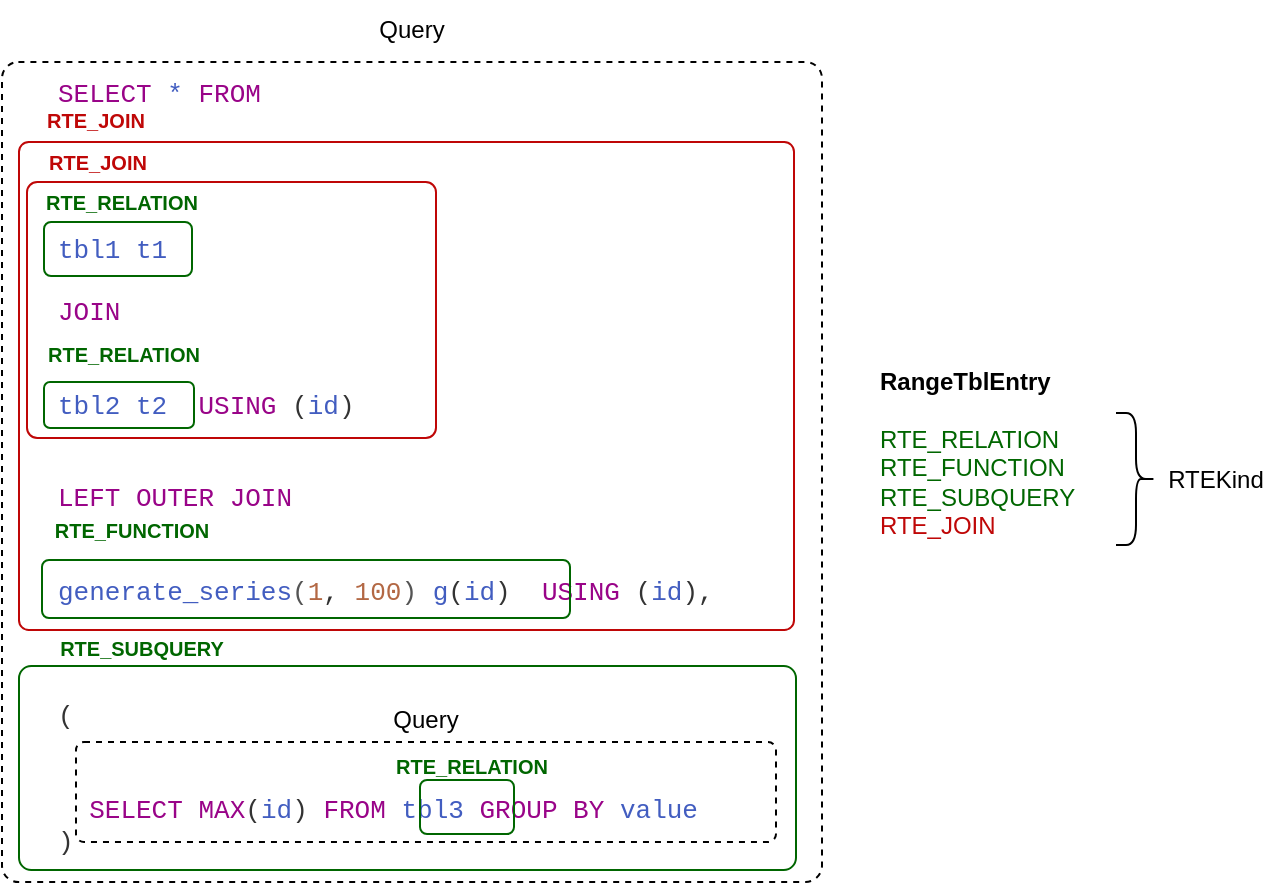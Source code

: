 <mxfile version="24.7.8">
  <diagram name="Страница — 1" id="Zvr2eW7H0rXLNG6UFAMz">
    <mxGraphModel dx="1472" dy="591" grid="1" gridSize="10" guides="1" tooltips="1" connect="1" arrows="1" fold="1" page="1" pageScale="1" pageWidth="827" pageHeight="1169" math="0" shadow="0">
      <root>
        <mxCell id="0" />
        <mxCell id="1" parent="0" />
        <UserObject label="&lt;div style=&quot;font-size: 13px;&quot;&gt;&lt;span style=&quot;background-color: initial; font-size: 13px;&quot;&gt;&lt;font style=&quot;font-size: 13px;&quot; color=&quot;#990488&quot;&gt;SELECT&lt;/font&gt;&amp;nbsp;&lt;font style=&quot;font-size: 13px;&quot; color=&quot;#425dc0&quot;&gt;*&lt;/font&gt;&lt;font style=&quot;font-size: 13px;&quot; color=&quot;#990488&quot;&gt;&amp;nbsp;FROM&lt;/font&gt;&lt;/span&gt;&lt;/div&gt;&lt;div style=&quot;font-size: 13px;&quot;&gt;&lt;span style=&quot;background-color: initial; font-size: 13px;&quot;&gt;&amp;nbsp;&lt;/span&gt;&lt;/div&gt;&lt;div style=&quot;font-size: 13px;&quot;&gt;&lt;span style=&quot;background-color: initial; font-size: 13px;&quot;&gt;&lt;font style=&quot;font-size: 13px;&quot; color=&quot;#425dc0&quot;&gt;&lt;br style=&quot;font-size: 13px;&quot;&gt;&lt;/font&gt;&lt;/span&gt;&lt;/div&gt;&lt;div style=&quot;font-size: 13px;&quot;&gt;&lt;span style=&quot;background-color: initial; font-size: 13px;&quot;&gt;&lt;font style=&quot;font-size: 13px;&quot; color=&quot;#425dc0&quot;&gt;&lt;br style=&quot;font-size: 13px;&quot;&gt;&lt;/font&gt;&lt;/span&gt;&lt;/div&gt;&lt;div style=&quot;font-size: 13px;&quot;&gt;&lt;span style=&quot;background-color: initial; font-size: 13px;&quot;&gt;&lt;font style=&quot;font-size: 13px;&quot; color=&quot;#425dc0&quot;&gt;&lt;br style=&quot;font-size: 13px;&quot;&gt;&lt;/font&gt;&lt;/span&gt;&lt;/div&gt;&lt;div style=&quot;font-size: 13px;&quot;&gt;&lt;span style=&quot;background-color: initial; font-size: 13px;&quot;&gt;&lt;font style=&quot;font-size: 13px;&quot; color=&quot;#425dc0&quot;&gt;tbl1 t1&lt;/font&gt;&lt;font style=&quot;font-size: 13px;&quot; color=&quot;#990488&quot;&gt;&amp;nbsp;&lt;/font&gt;&lt;/span&gt;&lt;/div&gt;&lt;div style=&quot;font-size: 13px;&quot;&gt;&lt;span style=&quot;background-color: initial; color: rgb(153, 4, 136); font-size: 13px;&quot;&gt;&lt;br style=&quot;font-size: 13px;&quot;&gt;&lt;/span&gt;&lt;/div&gt;&lt;div style=&quot;font-size: 13px;&quot;&gt;&lt;span style=&quot;background-color: initial; color: rgb(153, 4, 136); font-size: 13px;&quot;&gt;JOIN&amp;nbsp;&lt;/span&gt;&lt;/div&gt;&lt;div style=&quot;font-size: 13px;&quot;&gt;&lt;span style=&quot;background-color: initial; color: rgb(66, 93, 192); font-size: 13px;&quot;&gt;&lt;br style=&quot;font-size: 13px;&quot;&gt;&lt;/span&gt;&lt;/div&gt;&lt;div style=&quot;font-size: 13px;&quot;&gt;&lt;span style=&quot;background-color: initial; color: rgb(66, 93, 192); font-size: 13px;&quot;&gt;&lt;br&gt;&lt;/span&gt;&lt;/div&gt;&lt;div style=&quot;font-size: 13px;&quot;&gt;&lt;span style=&quot;background-color: initial; color: rgb(66, 93, 192); font-size: 13px;&quot;&gt;tbl2 t2&amp;nbsp;&amp;nbsp;&lt;/span&gt;&lt;font style=&quot;background-color: initial; font-size: 13px;&quot; color=&quot;#990488&quot;&gt;USING&lt;/font&gt;&lt;span style=&quot;background-color: initial; color: rgb(66, 93, 192); font-size: 13px;&quot;&gt;&amp;nbsp;&lt;/span&gt;&lt;font style=&quot;background-color: initial; color: rgb(51, 51, 51); font-size: 13px;&quot; color=&quot;#333333&quot;&gt;(&lt;/font&gt;&lt;font style=&quot;background-color: initial; font-size: 13px;&quot; color=&quot;#425dc0&quot;&gt;id&lt;/font&gt;&lt;font style=&quot;background-color: initial; color: rgb(51, 51, 51); font-size: 13px;&quot; color=&quot;#333333&quot;&gt;)&lt;/font&gt;&lt;br style=&quot;font-size: 13px;&quot;&gt;&lt;/div&gt;&lt;div style=&quot;color: rgb(51, 51, 51); font-size: 13px;&quot;&gt;&lt;font style=&quot;font-size: 13px;&quot; color=&quot;#333333&quot;&gt;&lt;br style=&quot;font-size: 13px;&quot;&gt;&lt;/font&gt;&lt;/div&gt;&lt;div style=&quot;font-size: 13px;&quot;&gt;&lt;br style=&quot;font-size: 13px;&quot;&gt;&lt;/div&gt;&lt;div style=&quot;font-size: 13px;&quot;&gt;&lt;font style=&quot;font-size: 13px;&quot; color=&quot;#990488&quot;&gt;LEFT OUTER JOIN&lt;/font&gt;&lt;/div&gt;&lt;div style=&quot;font-size: 13px;&quot;&gt;&lt;font style=&quot;font-size: 13px;&quot; color=&quot;#990488&quot;&gt;&lt;br&gt;&lt;/font&gt;&lt;/div&gt;&lt;div style=&quot;font-size: 13px;&quot;&gt;&lt;font style=&quot;font-size: 13px;&quot; color=&quot;#425dc0&quot;&gt;&lt;br style=&quot;font-size: 13px;&quot;&gt;&lt;/font&gt;&lt;/div&gt;&lt;div style=&quot;font-size: 13px;&quot;&gt;&lt;font style=&quot;font-size: 13px;&quot; color=&quot;#425dc0&quot;&gt;generate_series&lt;/font&gt;&lt;font style=&quot;font-size: 13px;&quot; color=&quot;#545454&quot;&gt;(&lt;/font&gt;&lt;font style=&quot;font-size: 13px;&quot; color=&quot;#b36844&quot;&gt;1&lt;/font&gt;&lt;font style=&quot;font-size: 13px;&quot; color=&quot;#313131&quot;&gt;,&lt;/font&gt;&lt;font style=&quot;font-size: 13px;&quot; color=&quot;#990488&quot;&gt; &lt;/font&gt;&lt;font style=&quot;font-size: 13px;&quot; color=&quot;#b36844&quot;&gt;100&lt;/font&gt;&lt;font style=&quot;font-size: 13px;&quot; color=&quot;#545454&quot;&gt;)&lt;/font&gt;&lt;font style=&quot;font-size: 13px;&quot; color=&quot;#990488&quot;&gt; &lt;/font&gt;&lt;font style=&quot;font-size: 13px;&quot; color=&quot;#425dc0&quot;&gt;g&lt;/font&gt;&lt;font style=&quot;background-color: initial; color: rgb(51, 51, 51); font-size: 13px;&quot; color=&quot;#333333&quot;&gt;(&lt;/font&gt;&lt;font style=&quot;background-color: initial; font-size: 13px;&quot; color=&quot;#425dc0&quot;&gt;id&lt;/font&gt;&lt;font style=&quot;background-color: initial; color: rgb(51, 51, 51); font-size: 13px;&quot; color=&quot;#333333&quot;&gt;)&amp;nbsp;&amp;nbsp;&lt;/font&gt;&lt;font style=&quot;background-color: initial;&quot; color=&quot;#990488&quot;&gt;USING&amp;nbsp;&lt;/font&gt;&lt;font style=&quot;background-color: initial; color: rgb(51, 51, 51);&quot; color=&quot;#333333&quot;&gt;(&lt;/font&gt;&lt;font style=&quot;background-color: initial;&quot; color=&quot;#425dc0&quot;&gt;id&lt;/font&gt;&lt;font style=&quot;background-color: initial; color: rgb(51, 51, 51);&quot; color=&quot;#333333&quot;&gt;),&lt;/font&gt;&lt;/div&gt;&lt;div style=&quot;color: rgb(51, 51, 51); font-size: 13px;&quot;&gt;&lt;br&gt;&lt;/div&gt;&lt;div style=&quot;color: rgb(51, 51, 51); font-size: 13px;&quot;&gt;&lt;br&gt;&lt;/div&gt;&lt;div style=&quot;color: rgb(51, 51, 51); font-size: 13px;&quot;&gt;&lt;br&gt;&lt;/div&gt;&lt;font style=&quot;font-size: 13px;&quot; color=&quot;#333333&quot;&gt;(&lt;/font&gt;&lt;div&gt;&lt;font style=&quot;background-color: initial; font-size: 13px;&quot; color=&quot;#990488&quot;&gt;&lt;br&gt;&lt;/font&gt;&lt;/div&gt;&lt;div&gt;&lt;font style=&quot;background-color: initial; font-size: 13px;&quot; color=&quot;#990488&quot;&gt;&lt;br&gt;&lt;/font&gt;&lt;/div&gt;&lt;div&gt;&lt;font style=&quot;background-color: initial; font-size: 13px;&quot; color=&quot;#990488&quot;&gt;&amp;nbsp; SELECT&lt;/font&gt;&lt;span style=&quot;background-color: initial; font-size: 13px;&quot;&gt; &lt;/span&gt;&lt;font style=&quot;background-color: initial; font-size: 13px;&quot; color=&quot;#990488&quot;&gt;MAX&lt;/font&gt;&lt;font style=&quot;background-color: initial; font-size: 13px;&quot; color=&quot;#333333&quot;&gt;(&lt;/font&gt;&lt;font style=&quot;background-color: initial; font-size: 13px;&quot; color=&quot;#425dc0&quot;&gt;id&lt;/font&gt;&lt;font style=&quot;background-color: initial; font-size: 13px;&quot; color=&quot;#333333&quot;&gt;)&lt;/font&gt;&lt;span style=&quot;background-color: initial; font-size: 13px;&quot;&gt;&amp;nbsp;&lt;/span&gt;&lt;font style=&quot;background-color: initial; font-size: 13px;&quot; color=&quot;#990488&quot;&gt;FROM&lt;/font&gt;&lt;span style=&quot;background-color: initial; font-size: 13px;&quot;&gt; &lt;/span&gt;&lt;font style=&quot;background-color: initial; font-size: 13px;&quot; color=&quot;#425dc0&quot;&gt;tbl3&lt;/font&gt;&lt;span style=&quot;background-color: initial; font-size: 13px;&quot;&gt;&amp;nbsp;&lt;/span&gt;&lt;font style=&quot;background-color: initial; font-size: 13px;&quot; color=&quot;#990488&quot;&gt;GROUP BY&lt;/font&gt;&lt;font style=&quot;background-color: initial; font-size: 13px;&quot; color=&quot;#425dc0&quot;&gt; value&lt;/font&gt;&lt;/div&gt;&lt;div&gt;&lt;span style=&quot;background-color: initial; color: rgb(51, 51, 51);&quot;&gt;)&lt;/span&gt;&lt;br&gt;&lt;/div&gt;" link="explain select t1.value, max(t1.id) from tbl t1&#xa;join&#xa;(select id from tbl where value = 1 or value = 2) t2&#xa;using (id)&#xa;group by t1.value&#xa;having count(t1.id) &gt; 100;" id="W669uPvKT1c0R3ufBaIu-1">
          <mxCell style="text;html=1;align=left;verticalAlign=middle;whiteSpace=wrap;rounded=0;fontFamily=Courier New;shadow=0;horizontal=1;spacing=2;fontSize=13;" parent="1" vertex="1">
            <mxGeometry x="249" y="149" width="391" height="407" as="geometry" />
          </mxCell>
        </UserObject>
        <mxCell id="gRIM112ALjNljpeR_7gf-1" value="" style="rounded=1;whiteSpace=wrap;html=1;fillColor=none;align=left;verticalAlign=top;arcSize=13;strokeColor=#006600;" parent="1" vertex="1">
          <mxGeometry x="244" y="230" width="74" height="27" as="geometry" />
        </mxCell>
        <mxCell id="gRIM112ALjNljpeR_7gf-2" value="RTE_RELATION" style="text;html=1;align=center;verticalAlign=middle;whiteSpace=wrap;rounded=0;fontSize=10;fontStyle=1;fontColor=#006600;" parent="1" vertex="1">
          <mxGeometry x="235.5" y="205" width="94" height="30" as="geometry" />
        </mxCell>
        <mxCell id="gRIM112ALjNljpeR_7gf-3" value="" style="rounded=1;whiteSpace=wrap;html=1;fillColor=none;align=left;verticalAlign=top;arcSize=13;strokeColor=#006600;" parent="1" vertex="1">
          <mxGeometry x="244" y="310" width="75" height="23" as="geometry" />
        </mxCell>
        <mxCell id="gRIM112ALjNljpeR_7gf-4" value="RTE_RELATION" style="text;html=1;align=center;verticalAlign=middle;whiteSpace=wrap;rounded=0;fontSize=10;fontStyle=1;fontColor=#006600;" parent="1" vertex="1">
          <mxGeometry x="236.5" y="281" width="94" height="30" as="geometry" />
        </mxCell>
        <mxCell id="gRIM112ALjNljpeR_7gf-5" value="" style="rounded=1;whiteSpace=wrap;html=1;fillColor=none;align=left;verticalAlign=top;arcSize=4;fontColor=#BF0707;labelBorderColor=#BF0707;strokeColor=#BF0707;" parent="1" vertex="1">
          <mxGeometry x="235.5" y="210" width="204.5" height="128" as="geometry" />
        </mxCell>
        <mxCell id="gRIM112ALjNljpeR_7gf-6" value="RTE_JOIN" style="text;html=1;align=center;verticalAlign=middle;whiteSpace=wrap;rounded=0;fontSize=10;fontStyle=1;fontColor=#BF0707;" parent="1" vertex="1">
          <mxGeometry x="224" y="185" width="94" height="30" as="geometry" />
        </mxCell>
        <mxCell id="gRIM112ALjNljpeR_7gf-7" value="" style="rounded=1;whiteSpace=wrap;html=1;fillColor=none;align=left;verticalAlign=top;arcSize=12;strokeColor=#006600;" parent="1" vertex="1">
          <mxGeometry x="243" y="399" width="264" height="29" as="geometry" />
        </mxCell>
        <mxCell id="gRIM112ALjNljpeR_7gf-8" value="RTE_FUNCTION" style="text;html=1;align=center;verticalAlign=middle;whiteSpace=wrap;rounded=0;fontSize=10;fontStyle=1;fontColor=#006600;" parent="1" vertex="1">
          <mxGeometry x="241" y="369" width="94" height="30" as="geometry" />
        </mxCell>
        <mxCell id="gRIM112ALjNljpeR_7gf-9" value="" style="rounded=1;whiteSpace=wrap;html=1;fillColor=none;align=left;verticalAlign=top;arcSize=2;strokeColor=#BF0707;" parent="1" vertex="1">
          <mxGeometry x="231.5" y="190" width="387.5" height="244" as="geometry" />
        </mxCell>
        <mxCell id="gRIM112ALjNljpeR_7gf-10" value="RTE_JOIN" style="text;html=1;align=center;verticalAlign=middle;whiteSpace=wrap;rounded=0;fontSize=10;fontStyle=1;fontColor=#BF0707;" parent="1" vertex="1">
          <mxGeometry x="223" y="164" width="94" height="30" as="geometry" />
        </mxCell>
        <mxCell id="gRIM112ALjNljpeR_7gf-11" value="" style="rounded=1;whiteSpace=wrap;html=1;fillColor=none;align=left;verticalAlign=top;arcSize=6;strokeColor=#006600;" parent="1" vertex="1">
          <mxGeometry x="231.5" y="452" width="388.5" height="102" as="geometry" />
        </mxCell>
        <mxCell id="gRIM112ALjNljpeR_7gf-12" value="RTE_SUBQUERY" style="text;html=1;align=center;verticalAlign=middle;whiteSpace=wrap;rounded=0;fontSize=10;fontStyle=1;fontColor=#006600;" parent="1" vertex="1">
          <mxGeometry x="246" y="428" width="94" height="30" as="geometry" />
        </mxCell>
        <mxCell id="LGMg5mJXS91rKiLZyFOQ-17" value="" style="rounded=1;whiteSpace=wrap;html=1;fillColor=none;align=left;verticalAlign=top;arcSize=13;strokeColor=#006600;" parent="1" vertex="1">
          <mxGeometry x="432" y="509" width="47" height="27" as="geometry" />
        </mxCell>
        <mxCell id="LGMg5mJXS91rKiLZyFOQ-18" value="RTE_RELATION" style="text;html=1;align=center;verticalAlign=middle;whiteSpace=wrap;rounded=0;fontSize=10;fontStyle=1;fontColor=#006600;" parent="1" vertex="1">
          <mxGeometry x="411" y="487" width="94" height="30" as="geometry" />
        </mxCell>
        <mxCell id="LGMg5mJXS91rKiLZyFOQ-34" value="" style="rounded=1;whiteSpace=wrap;html=1;fillColor=none;arcSize=8;dashed=1;" parent="1" vertex="1">
          <mxGeometry x="260" y="490" width="350" height="50" as="geometry" />
        </mxCell>
        <mxCell id="LGMg5mJXS91rKiLZyFOQ-36" value="" style="rounded=1;whiteSpace=wrap;html=1;fillColor=none;arcSize=2;dashed=1;" parent="1" vertex="1">
          <mxGeometry x="223" y="150" width="410" height="410" as="geometry" />
        </mxCell>
        <mxCell id="LGMg5mJXS91rKiLZyFOQ-37" value="Query" style="text;html=1;align=center;verticalAlign=middle;whiteSpace=wrap;rounded=0;" parent="1" vertex="1">
          <mxGeometry x="398" y="119" width="60" height="30" as="geometry" />
        </mxCell>
        <mxCell id="LGMg5mJXS91rKiLZyFOQ-38" value="Query" style="text;html=1;align=center;verticalAlign=middle;whiteSpace=wrap;rounded=0;" parent="1" vertex="1">
          <mxGeometry x="405" y="464" width="60" height="30" as="geometry" />
        </mxCell>
        <mxCell id="rmqxtMvbQiSp5vhj8vQF-1" value="&lt;b&gt;RangeTblEntry&lt;/b&gt;&lt;div&gt;&lt;br&gt;&lt;/div&gt;&lt;div&gt;&lt;font color=&quot;#006600&quot;&gt;RTE_RELATION&lt;/font&gt;&lt;/div&gt;&lt;div&gt;&lt;font color=&quot;#006600&quot;&gt;RTE_FUNCTION&lt;/font&gt;&lt;/div&gt;&lt;div&gt;&lt;font color=&quot;#006600&quot;&gt;RTE_SUBQUERY&lt;/font&gt;&lt;/div&gt;&lt;div&gt;&lt;font color=&quot;#bf0707&quot;&gt;RTE_JOIN&lt;/font&gt;&lt;/div&gt;" style="text;html=1;align=left;verticalAlign=top;whiteSpace=wrap;rounded=0;" parent="1" vertex="1">
          <mxGeometry x="660" y="295.5" width="120" height="116" as="geometry" />
        </mxCell>
        <mxCell id="rmqxtMvbQiSp5vhj8vQF-2" value="" style="shape=curlyBracket;whiteSpace=wrap;html=1;rounded=1;flipH=1;labelPosition=right;verticalLabelPosition=middle;align=left;verticalAlign=middle;" parent="1" vertex="1">
          <mxGeometry x="780" y="325.5" width="20" height="66" as="geometry" />
        </mxCell>
        <mxCell id="rmqxtMvbQiSp5vhj8vQF-3" value="RTEKind" style="text;html=1;align=center;verticalAlign=middle;whiteSpace=wrap;rounded=0;" parent="1" vertex="1">
          <mxGeometry x="800" y="343.5" width="60" height="30" as="geometry" />
        </mxCell>
      </root>
    </mxGraphModel>
  </diagram>
</mxfile>
